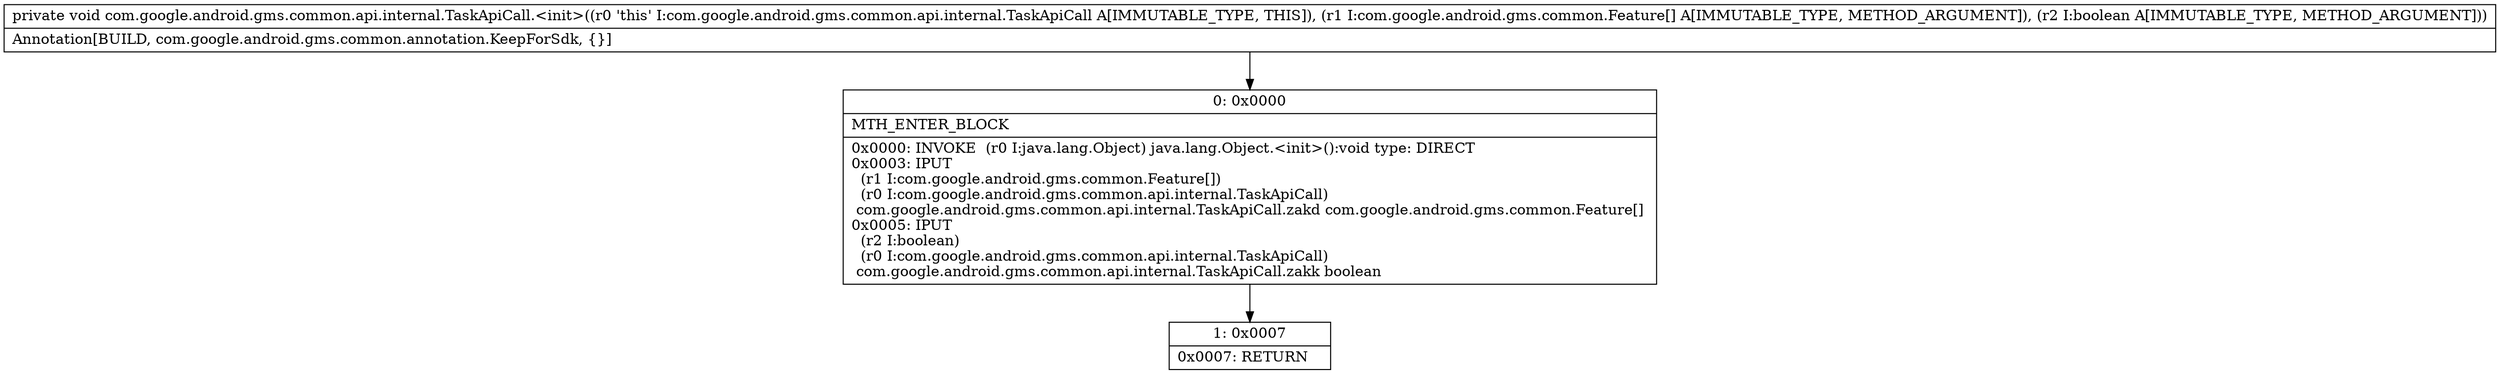 digraph "CFG forcom.google.android.gms.common.api.internal.TaskApiCall.\<init\>([Lcom\/google\/android\/gms\/common\/Feature;Z)V" {
Node_0 [shape=record,label="{0\:\ 0x0000|MTH_ENTER_BLOCK\l|0x0000: INVOKE  (r0 I:java.lang.Object) java.lang.Object.\<init\>():void type: DIRECT \l0x0003: IPUT  \l  (r1 I:com.google.android.gms.common.Feature[])\l  (r0 I:com.google.android.gms.common.api.internal.TaskApiCall)\l com.google.android.gms.common.api.internal.TaskApiCall.zakd com.google.android.gms.common.Feature[] \l0x0005: IPUT  \l  (r2 I:boolean)\l  (r0 I:com.google.android.gms.common.api.internal.TaskApiCall)\l com.google.android.gms.common.api.internal.TaskApiCall.zakk boolean \l}"];
Node_1 [shape=record,label="{1\:\ 0x0007|0x0007: RETURN   \l}"];
MethodNode[shape=record,label="{private void com.google.android.gms.common.api.internal.TaskApiCall.\<init\>((r0 'this' I:com.google.android.gms.common.api.internal.TaskApiCall A[IMMUTABLE_TYPE, THIS]), (r1 I:com.google.android.gms.common.Feature[] A[IMMUTABLE_TYPE, METHOD_ARGUMENT]), (r2 I:boolean A[IMMUTABLE_TYPE, METHOD_ARGUMENT]))  | Annotation[BUILD, com.google.android.gms.common.annotation.KeepForSdk, \{\}]\l}"];
MethodNode -> Node_0;
Node_0 -> Node_1;
}

